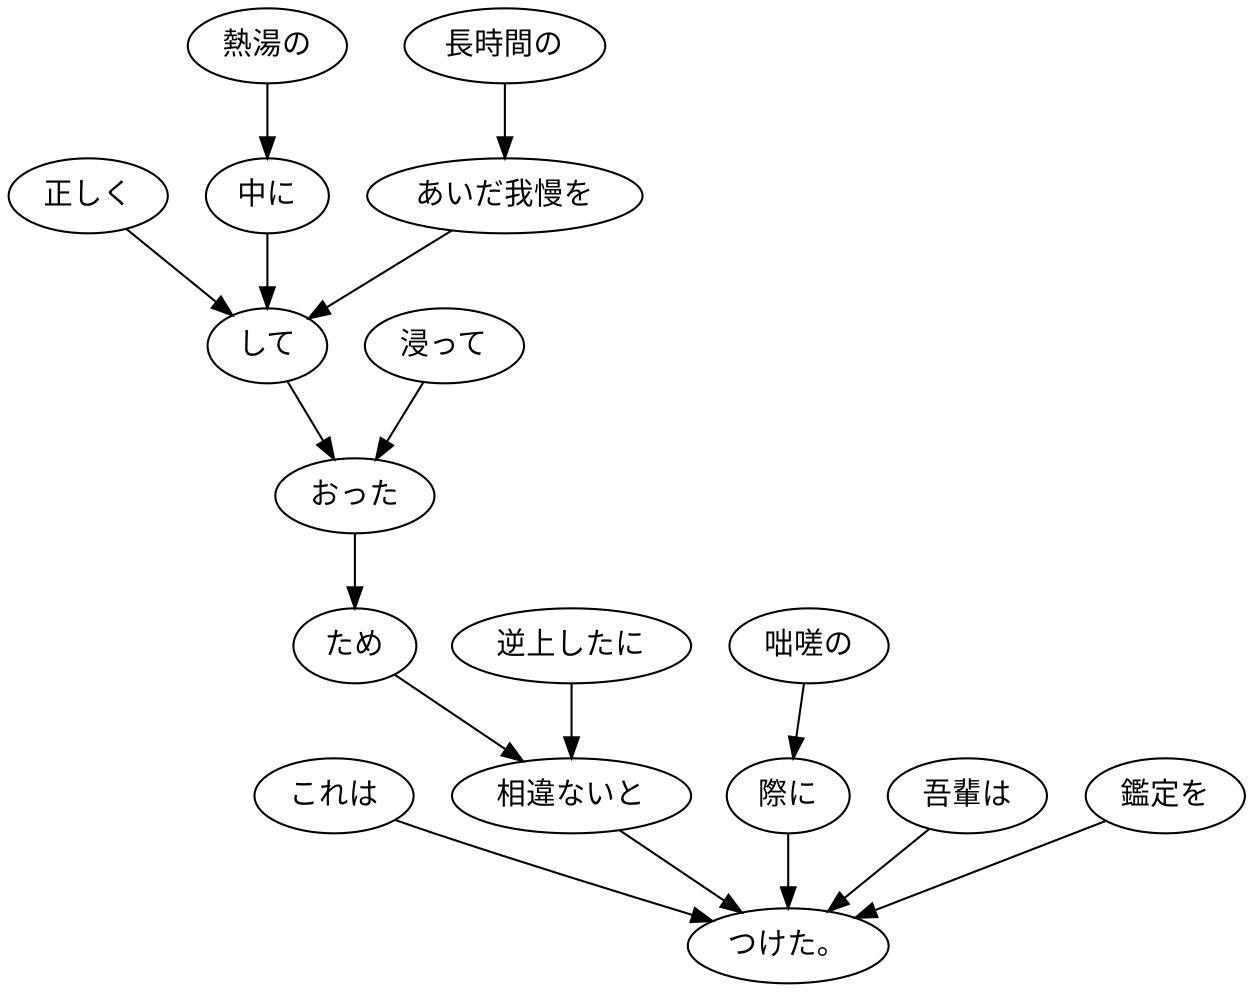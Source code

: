 digraph graph4473 {
	node0 [label="これは"];
	node1 [label="正しく"];
	node2 [label="熱湯の"];
	node3 [label="中に"];
	node4 [label="長時間の"];
	node5 [label="あいだ我慢を"];
	node6 [label="して"];
	node7 [label="浸って"];
	node8 [label="おった"];
	node9 [label="ため"];
	node10 [label="逆上したに"];
	node11 [label="相違ないと"];
	node12 [label="咄嗟の"];
	node13 [label="際に"];
	node14 [label="吾輩は"];
	node15 [label="鑑定を"];
	node16 [label="つけた。"];
	node0 -> node16;
	node1 -> node6;
	node2 -> node3;
	node3 -> node6;
	node4 -> node5;
	node5 -> node6;
	node6 -> node8;
	node7 -> node8;
	node8 -> node9;
	node9 -> node11;
	node10 -> node11;
	node11 -> node16;
	node12 -> node13;
	node13 -> node16;
	node14 -> node16;
	node15 -> node16;
}

